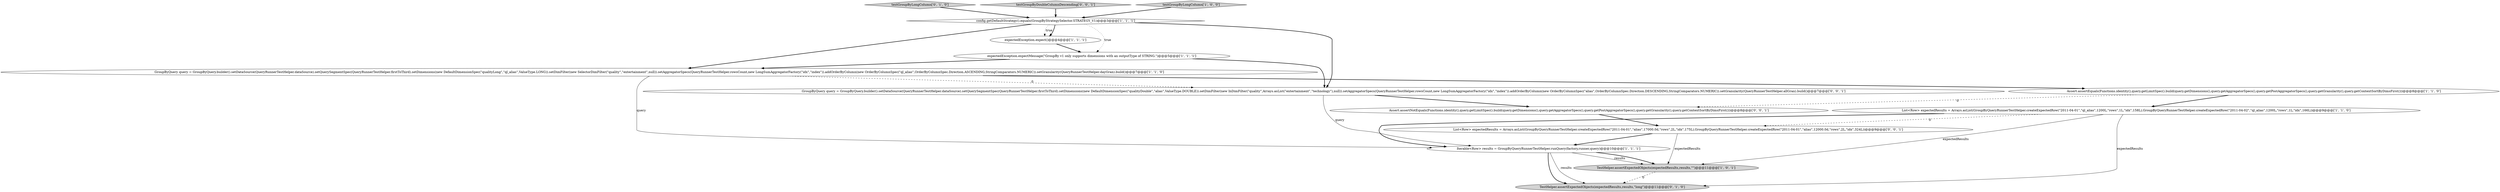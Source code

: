digraph {
2 [style = filled, label = "Iterable<Row> results = GroupByQueryRunnerTestHelper.runQuery(factory,runner,query)@@@10@@@['1', '1', '1']", fillcolor = white, shape = ellipse image = "AAA0AAABBB1BBB"];
0 [style = filled, label = "config.getDefaultStrategy().equals(GroupByStrategySelector.STRATEGY_V1)@@@3@@@['1', '1', '1']", fillcolor = white, shape = diamond image = "AAA0AAABBB1BBB"];
12 [style = filled, label = "List<Row> expectedResults = Arrays.asList(GroupByQueryRunnerTestHelper.createExpectedRow(\"2011-04-01\",\"alias\",17000.0d,\"rows\",2L,\"idx\",175L),GroupByQueryRunnerTestHelper.createExpectedRow(\"2011-04-01\",\"alias\",12000.0d,\"rows\",2L,\"idx\",324L))@@@9@@@['0', '0', '1']", fillcolor = white, shape = ellipse image = "AAA0AAABBB3BBB"];
10 [style = filled, label = "TestHelper.assertExpectedObjects(expectedResults,results,\"long\")@@@11@@@['0', '1', '0']", fillcolor = lightgray, shape = ellipse image = "AAA1AAABBB2BBB"];
3 [style = filled, label = "Assert.assertEquals(Functions.identity(),query.getLimitSpec().build(query.getDimensions(),query.getAggregatorSpecs(),query.getPostAggregatorSpecs(),query.getGranularity(),query.getContextSortByDimsFirst()))@@@8@@@['1', '1', '0']", fillcolor = white, shape = ellipse image = "AAA0AAABBB1BBB"];
9 [style = filled, label = "testGroupByLongColumn['0', '1', '0']", fillcolor = lightgray, shape = diamond image = "AAA0AAABBB2BBB"];
8 [style = filled, label = "TestHelper.assertExpectedObjects(expectedResults,results,\"\")@@@11@@@['1', '0', '1']", fillcolor = lightgray, shape = ellipse image = "AAA0AAABBB1BBB"];
11 [style = filled, label = "Assert.assertNotEquals(Functions.identity(),query.getLimitSpec().build(query.getDimensions(),query.getAggregatorSpecs(),query.getPostAggregatorSpecs(),query.getGranularity(),query.getContextSortByDimsFirst()))@@@8@@@['0', '0', '1']", fillcolor = white, shape = ellipse image = "AAA0AAABBB3BBB"];
7 [style = filled, label = "GroupByQuery query = GroupByQuery.builder().setDataSource(QueryRunnerTestHelper.dataSource).setQuerySegmentSpec(QueryRunnerTestHelper.firstToThird).setDimensions(new DefaultDimensionSpec(\"qualityLong\",\"ql_alias\",ValueType.LONG)).setDimFilter(new SelectorDimFilter(\"quality\",\"entertainment\",null)).setAggregatorSpecs(QueryRunnerTestHelper.rowsCount,new LongSumAggregatorFactory(\"idx\",\"index\")).addOrderByColumn(new OrderByColumnSpec(\"ql_alias\",OrderByColumnSpec.Direction.ASCENDING,StringComparators.NUMERIC)).setGranularity(QueryRunnerTestHelper.dayGran).build()@@@7@@@['1', '1', '0']", fillcolor = white, shape = ellipse image = "AAA0AAABBB1BBB"];
6 [style = filled, label = "List<Row> expectedResults = Arrays.asList(GroupByQueryRunnerTestHelper.createExpectedRow(\"2011-04-01\",\"ql_alias\",1200L,\"rows\",1L,\"idx\",158L),GroupByQueryRunnerTestHelper.createExpectedRow(\"2011-04-02\",\"ql_alias\",1200L,\"rows\",1L,\"idx\",166L))@@@9@@@['1', '1', '0']", fillcolor = white, shape = ellipse image = "AAA0AAABBB1BBB"];
14 [style = filled, label = "testGroupByDoubleColumnDescending['0', '0', '1']", fillcolor = lightgray, shape = diamond image = "AAA0AAABBB3BBB"];
5 [style = filled, label = "expectedException.expect()@@@4@@@['1', '1', '1']", fillcolor = white, shape = ellipse image = "AAA0AAABBB1BBB"];
13 [style = filled, label = "GroupByQuery query = GroupByQuery.builder().setDataSource(QueryRunnerTestHelper.dataSource).setQuerySegmentSpec(QueryRunnerTestHelper.firstToThird).setDimensions(new DefaultDimensionSpec(\"qualityDouble\",\"alias\",ValueType.DOUBLE)).setDimFilter(new InDimFilter(\"quality\",Arrays.asList(\"entertainment\",\"technology\"),null)).setAggregatorSpecs(QueryRunnerTestHelper.rowsCount,new LongSumAggregatorFactory(\"idx\",\"index\")).addOrderByColumn(new OrderByColumnSpec(\"alias\",OrderByColumnSpec.Direction.DESCENDING,StringComparators.NUMERIC)).setGranularity(QueryRunnerTestHelper.allGran).build()@@@7@@@['0', '0', '1']", fillcolor = white, shape = ellipse image = "AAA0AAABBB3BBB"];
4 [style = filled, label = "testGroupByLongColumn['1', '0', '0']", fillcolor = lightgray, shape = diamond image = "AAA0AAABBB1BBB"];
1 [style = filled, label = "expectedException.expectMessage(\"GroupBy v1 only supports dimensions with an outputType of STRING.\")@@@5@@@['1', '1', '1']", fillcolor = white, shape = ellipse image = "AAA0AAABBB1BBB"];
0->1 [style = dotted, label="true"];
11->12 [style = bold, label=""];
2->8 [style = solid, label="results"];
0->7 [style = bold, label=""];
12->2 [style = bold, label=""];
5->1 [style = bold, label=""];
6->10 [style = solid, label="expectedResults"];
12->8 [style = solid, label="expectedResults"];
3->11 [style = dashed, label="0"];
2->10 [style = bold, label=""];
9->0 [style = bold, label=""];
14->0 [style = bold, label=""];
0->13 [style = bold, label=""];
7->13 [style = dashed, label="0"];
6->2 [style = bold, label=""];
2->8 [style = bold, label=""];
3->6 [style = bold, label=""];
0->5 [style = dotted, label="true"];
7->3 [style = bold, label=""];
6->12 [style = dashed, label="0"];
13->11 [style = bold, label=""];
7->2 [style = solid, label="query"];
13->2 [style = solid, label="query"];
6->8 [style = solid, label="expectedResults"];
8->10 [style = dashed, label="0"];
1->7 [style = bold, label=""];
0->5 [style = bold, label=""];
2->10 [style = solid, label="results"];
4->0 [style = bold, label=""];
1->13 [style = bold, label=""];
}
